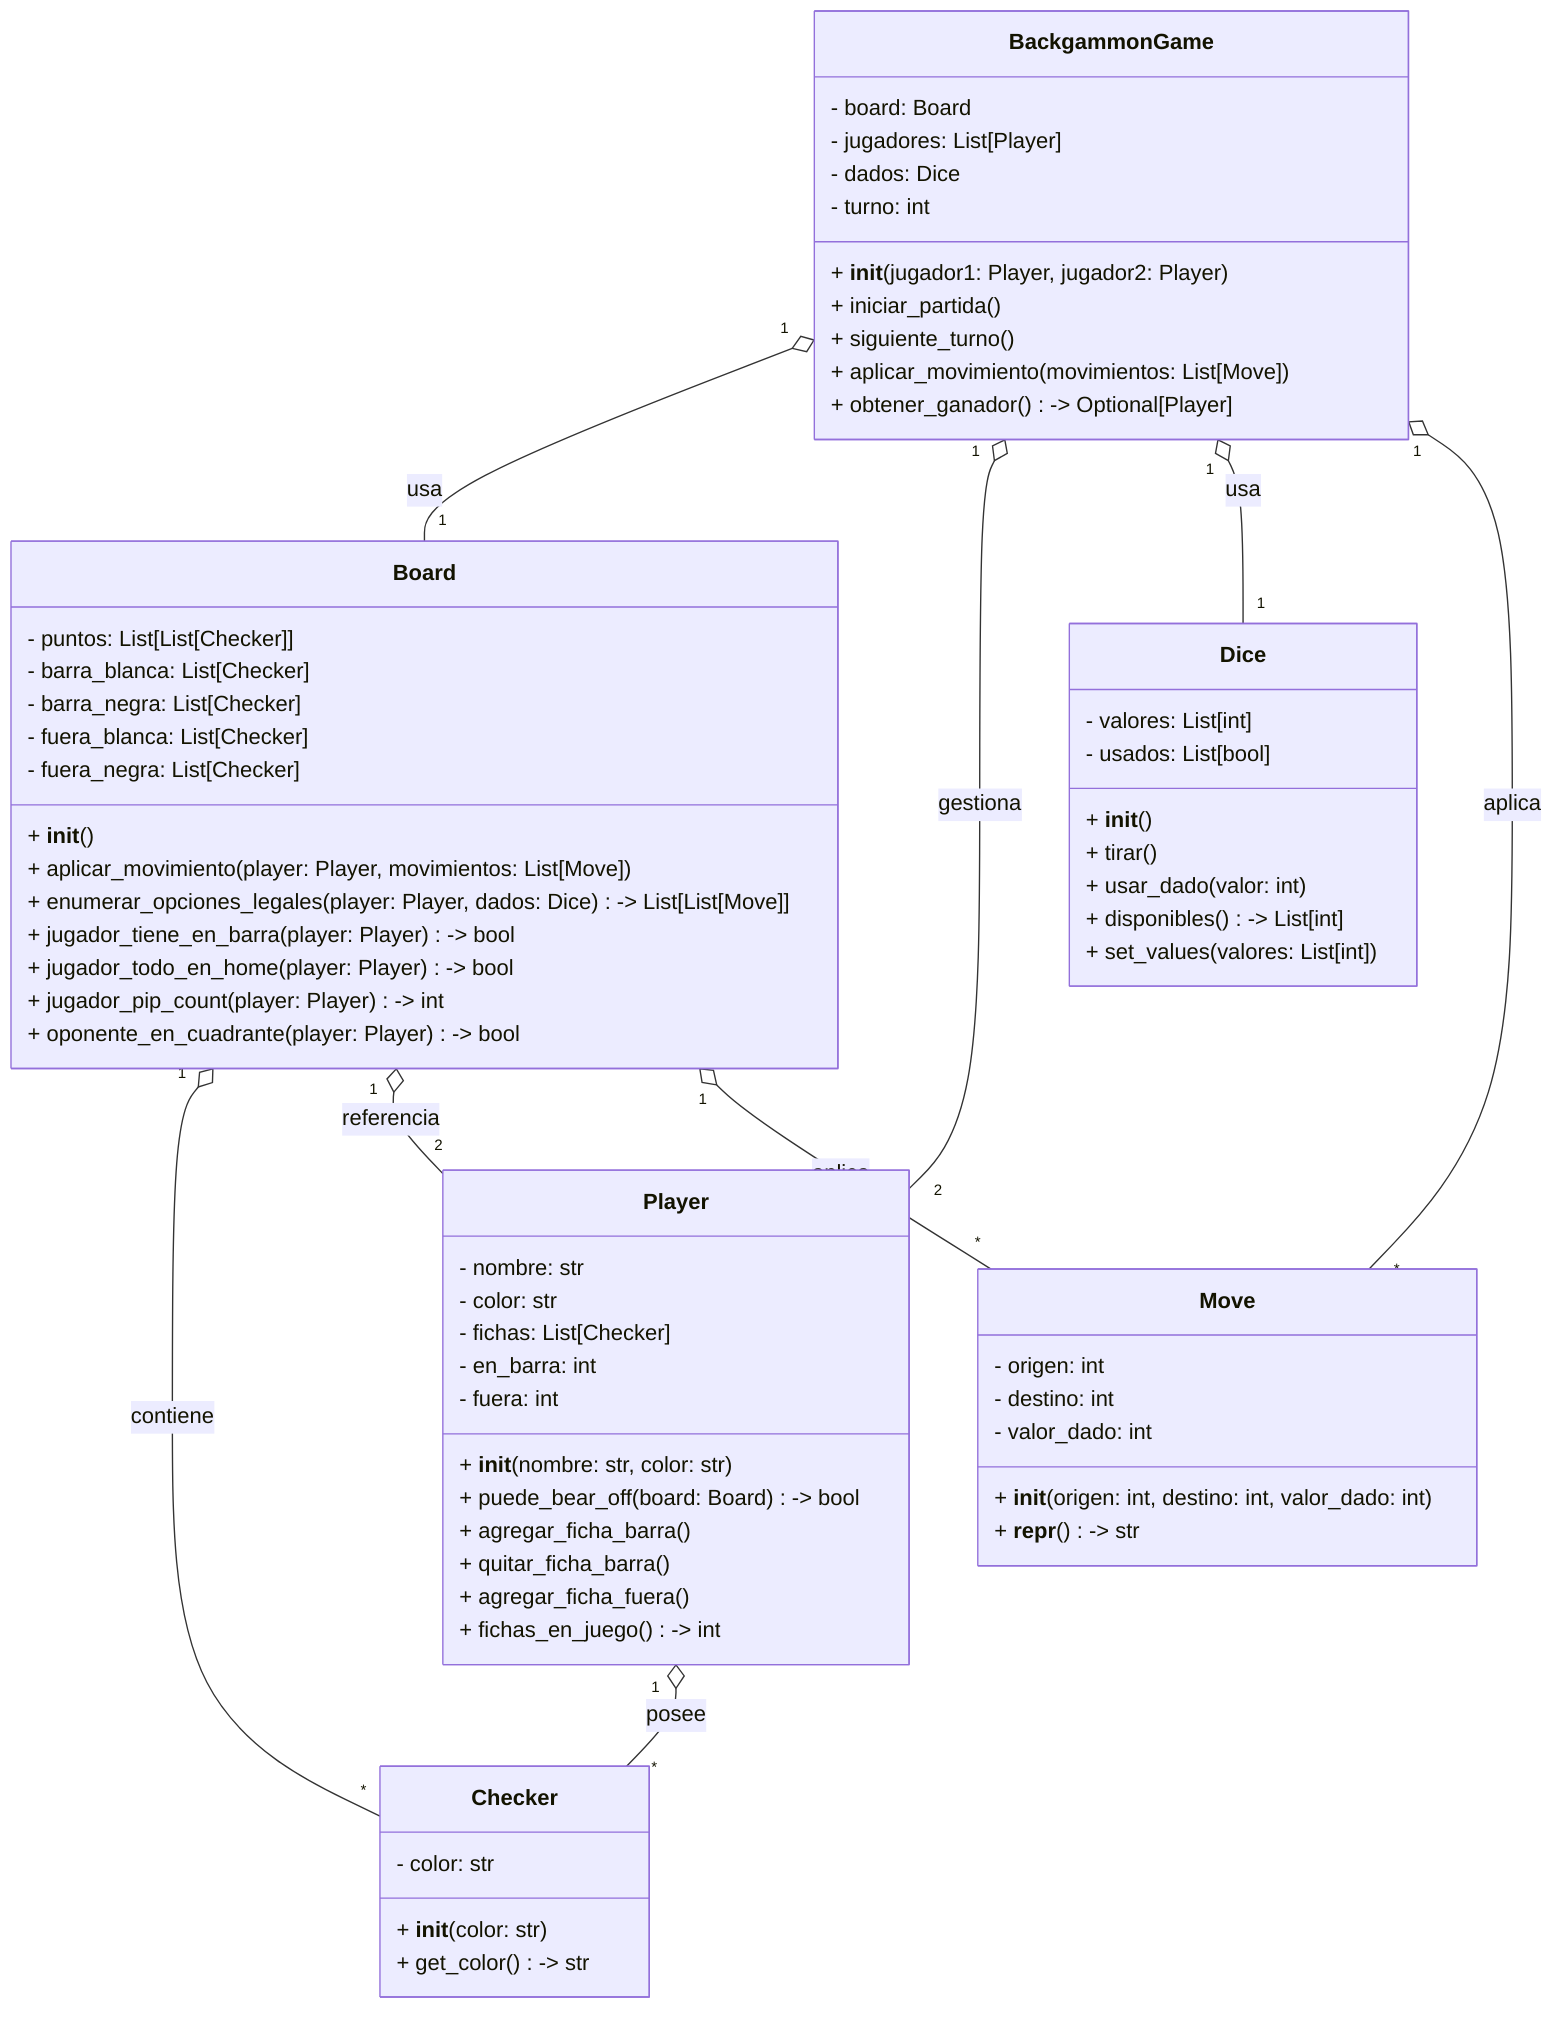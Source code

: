 classDiagram
    class Player {
        - nombre: str
        - color: str
        - fichas: List[Checker]
        - en_barra: int
        - fuera: int
        + __init__(nombre: str, color: str)
        + puede_bear_off(board: Board) -> bool
        + agregar_ficha_barra()
        + quitar_ficha_barra()
        + agregar_ficha_fuera()
        + fichas_en_juego() -> int
    }

    class Checker {
        - color: str
        + __init__(color: str)
        + get_color() -> str
    }

    class Dice {
        - valores: List[int]
        - usados: List[bool]
        + __init__()
        + tirar()
        + usar_dado(valor: int)
        + disponibles() -> List[int]
        + set_values(valores: List[int])
    }

    class Move {
        - origen: int
        - destino: int
        - valor_dado: int
        + __init__(origen: int, destino: int, valor_dado: int)
        + __repr__() -> str
    }

    class Board {
        - puntos: List[List[Checker]]
        - barra_blanca: List[Checker]
        - barra_negra: List[Checker]
        - fuera_blanca: List[Checker]
        - fuera_negra: List[Checker]
        + __init__()
        + aplicar_movimiento(player: Player, movimientos: List[Move])
        + enumerar_opciones_legales(player: Player, dados: Dice) -> List[List[Move]]
        + jugador_tiene_en_barra(player: Player) -> bool
        + jugador_todo_en_home(player: Player) -> bool
        + jugador_pip_count(player: Player) -> int
        + oponente_en_cuadrante(player: Player) -> bool
    }

    class BackgammonGame {
        - board: Board
        - jugadores: List[Player]
        - dados: Dice
        - turno: int
        + __init__(jugador1: Player, jugador2: Player)
        + iniciar_partida()
        + siguiente_turno()
        + aplicar_movimiento(movimientos: List[Move])
        + obtener_ganador() -> Optional[Player]
    }

    Player "1" o-- "*" Checker : posee
    Board "1" o-- "*" Checker : contiene
    Board "1" o-- "2" Player : referencia
    BackgammonGame "1" o-- "1" Board : usa
    BackgammonGame "1" o-- "2" Player : gestiona
    BackgammonGame "1" o-- "1" Dice : usa
    Board "1" o-- "*" Move : aplica
    BackgammonGame "1" o-- "*" Move : aplica
